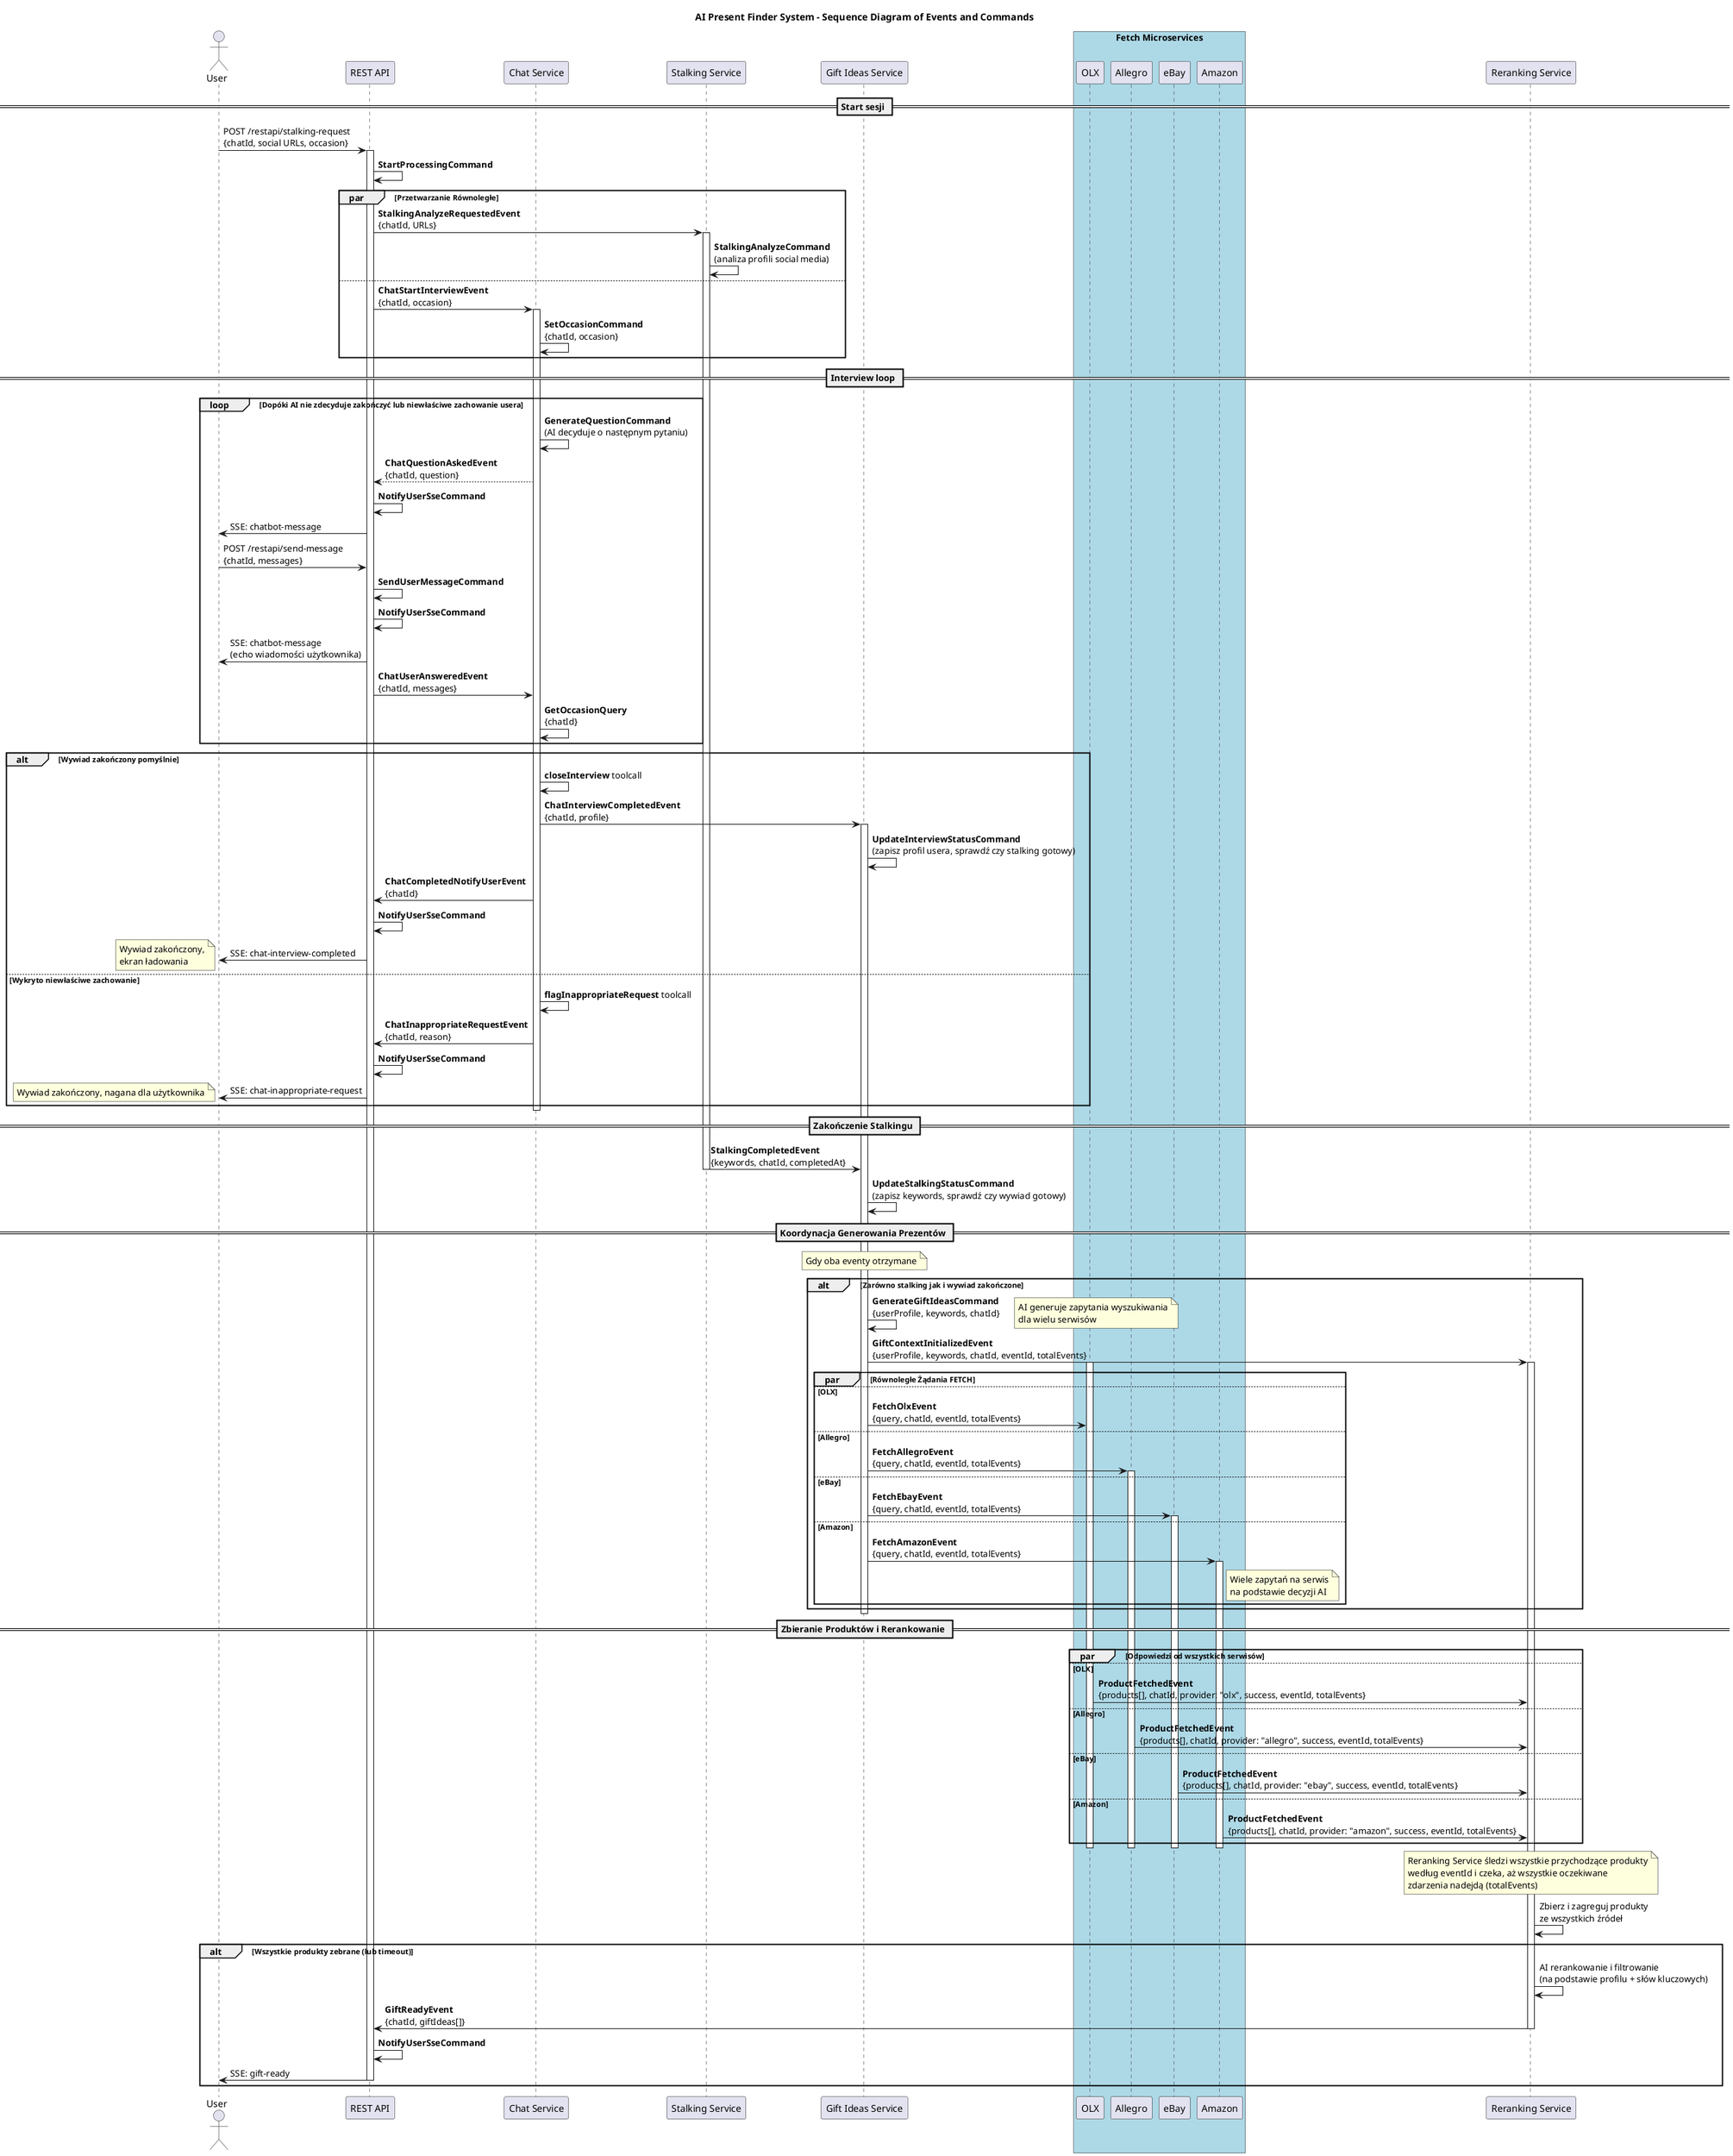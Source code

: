 @startuml sequence_diagram
title AI Present Finder System - Sequence Diagram of Events and Commands

actor User as U
participant "REST API" as REST
participant "Chat Service" as CHAT
participant "Stalking Service" as STALK
participant "Gift Ideas Service" as GIFT
box "Fetch Microservices" #LightBlue
  participant "OLX" as FETCH_OLX
  participant "Allegro" as FETCH_ALLEGRO
  participant "eBay" as FETCH_EBAY
  participant "Amazon" as FETCH_AMAZON
end box
participant "Reranking Service" as RERANK

== Start sesji ==
U -> REST: POST /restapi/stalking-request\n{chatId, social URLs, occasion}
activate REST
REST -> REST: **StartProcessingCommand**

par Przetwarzanie Równoległe
  REST -> STALK: **StalkingAnalyzeRequestedEvent**\n{chatId, URLs}
  activate STALK
  STALK -> STALK: **StalkingAnalyzeCommand**\n(analiza profili social media)
else
  REST -> CHAT: **ChatStartInterviewEvent**\n{chatId, occasion}
  activate CHAT
  CHAT -> CHAT: **SetOccasionCommand**\n{chatId, occasion}
end

== Interview loop ==
loop Dopóki AI nie zdecyduje zakończyć lub niewłaściwe zachowanie usera
  CHAT -> CHAT: **GenerateQuestionCommand**\n(AI decyduje o następnym pytaniu)
  CHAT --> REST: **ChatQuestionAskedEvent**\n{chatId, question}
  REST -> REST: **NotifyUserSseCommand**
  REST -> U: SSE: chatbot-message
  U -> REST: POST /restapi/send-message\n{chatId, messages}
  REST -> REST: **SendUserMessageCommand**
  REST -> REST: **NotifyUserSseCommand**
  REST -> U: SSE: chatbot-message\n(echo wiadomości użytkownika)
  REST -> CHAT: **ChatUserAnsweredEvent**\n{chatId, messages}
  CHAT -> CHAT: **GetOccasionQuery**\n{chatId}
end

alt Wywiad zakończony pomyślnie
  CHAT -> CHAT: **closeInterview** toolcall
  CHAT -> GIFT: **ChatInterviewCompletedEvent**\n{chatId, profile}
  activate GIFT
  GIFT -> GIFT: **UpdateInterviewStatusCommand**\n(zapisz profil usera, sprawdź czy stalking gotowy)
  CHAT -> REST: **ChatCompletedNotifyUserEvent**\n{chatId}
  REST -> REST: **NotifyUserSseCommand**
  REST -> U: SSE: chat-interview-completed
  note left: Wywiad zakończony,\nekran ładowania
else Wykryto niewłaściwe zachowanie
  CHAT -> CHAT: **flagInappropriateRequest** toolcall
  CHAT -> REST: **ChatInappropriateRequestEvent**\n{chatId, reason}
  REST -> REST: **NotifyUserSseCommand**
  REST -> U: SSE: chat-inappropriate-request
    note left: Wywiad zakończony, nagana dla użytkownika
end

deactivate CHAT

== Zakończenie Stalkingu ==
STALK -> GIFT: **StalkingCompletedEvent**\n{keywords, chatId, completedAt}
deactivate STALK
GIFT -> GIFT: **UpdateStalkingStatusCommand**\n(zapisz keywords, sprawdź czy wywiad gotowy)

== Koordynacja Generowania Prezentów ==
note over GIFT: Gdy oba eventy otrzymane

alt Zarówno stalking jak i wywiad zakończone
  GIFT -> GIFT: **GenerateGiftIdeasCommand**\n{userProfile, keywords, chatId}
  note right: AI generuje zapytania wyszukiwania\ndla wielu serwisów
  
  GIFT -> RERANK: **GiftContextInitializedEvent**\n{userProfile, keywords, chatId, eventId, totalEvents}
  activate RERANK
 
  par Równoległe Żądania FETCH
  else OLX
    activate FETCH_OLX
    GIFT -> FETCH_OLX: **FetchOlxEvent**\n{query, chatId, eventId, totalEvents}
  else Allegro
    GIFT -> FETCH_ALLEGRO: **FetchAllegroEvent**\n{query, chatId, eventId, totalEvents}
    activate FETCH_ALLEGRO
  else eBay
    GIFT -> FETCH_EBAY: **FetchEbayEvent**\n{query, chatId, eventId, totalEvents}
    activate FETCH_EBAY
  else Amazon
    GIFT -> FETCH_AMAZON: **FetchAmazonEvent**\n{query, chatId, eventId, totalEvents}
    activate FETCH_AMAZON
    note right of FETCH_AMAZON: Wiele zapytań na serwis\nna podstawie decyzji AI
  end
end
deactivate GIFT

== Zbieranie Produktów i Rerankowanie ==
par Odpowiedzi od wszystkich serwisów
else OLX
  FETCH_OLX -> RERANK: **ProductFetchedEvent**\n{products[], chatId, provider: "olx", success, eventId, totalEvents}
else Allegro
  FETCH_ALLEGRO -> RERANK: **ProductFetchedEvent**\n{products[], chatId, provider: "allegro", success, eventId, totalEvents}
else eBay
  FETCH_EBAY -> RERANK: **ProductFetchedEvent**\n{products[], chatId, provider: "ebay", success, eventId, totalEvents}
else Amazon
  FETCH_AMAZON -> RERANK: **ProductFetchedEvent**\n{products[], chatId, provider: "amazon", success, eventId, totalEvents}
end
deactivate FETCH_OLX
deactivate FETCH_ALLEGRO
deactivate FETCH_EBAY
deactivate FETCH_AMAZON

note over RERANK
  Reranking Service śledzi wszystkie przychodzące produkty
  według eventId i czeka, aż wszystkie oczekiwane
  zdarzenia nadejdą (totalEvents)
end note

RERANK -> RERANK: Zbierz i zagreguj produkty\nze wszystkich źródeł

alt Wszystkie produkty zebrane (lub timeout)
  RERANK -> RERANK: AI rerankowanie i filtrowanie\n(na podstawie profilu + słów kluczowych)
  RERANK -> REST: **GiftReadyEvent**\n{chatId, giftIdeas[]}
  deactivate RERANK
  REST -> REST: **NotifyUserSseCommand**
  REST -> U: SSE: gift-ready
  deactivate REST
end

@enduml
